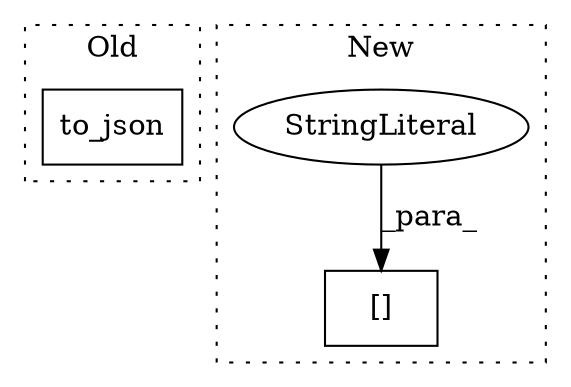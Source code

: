 digraph G {
subgraph cluster0 {
1 [label="to_json" a="32" s="2282" l="9" shape="box"];
label = "Old";
style="dotted";
}
subgraph cluster1 {
2 [label="[]" a="2" s="1919,1940" l="15,1" shape="box"];
3 [label="StringLiteral" a="45" s="1934" l="6" shape="ellipse"];
label = "New";
style="dotted";
}
3 -> 2 [label="_para_"];
}